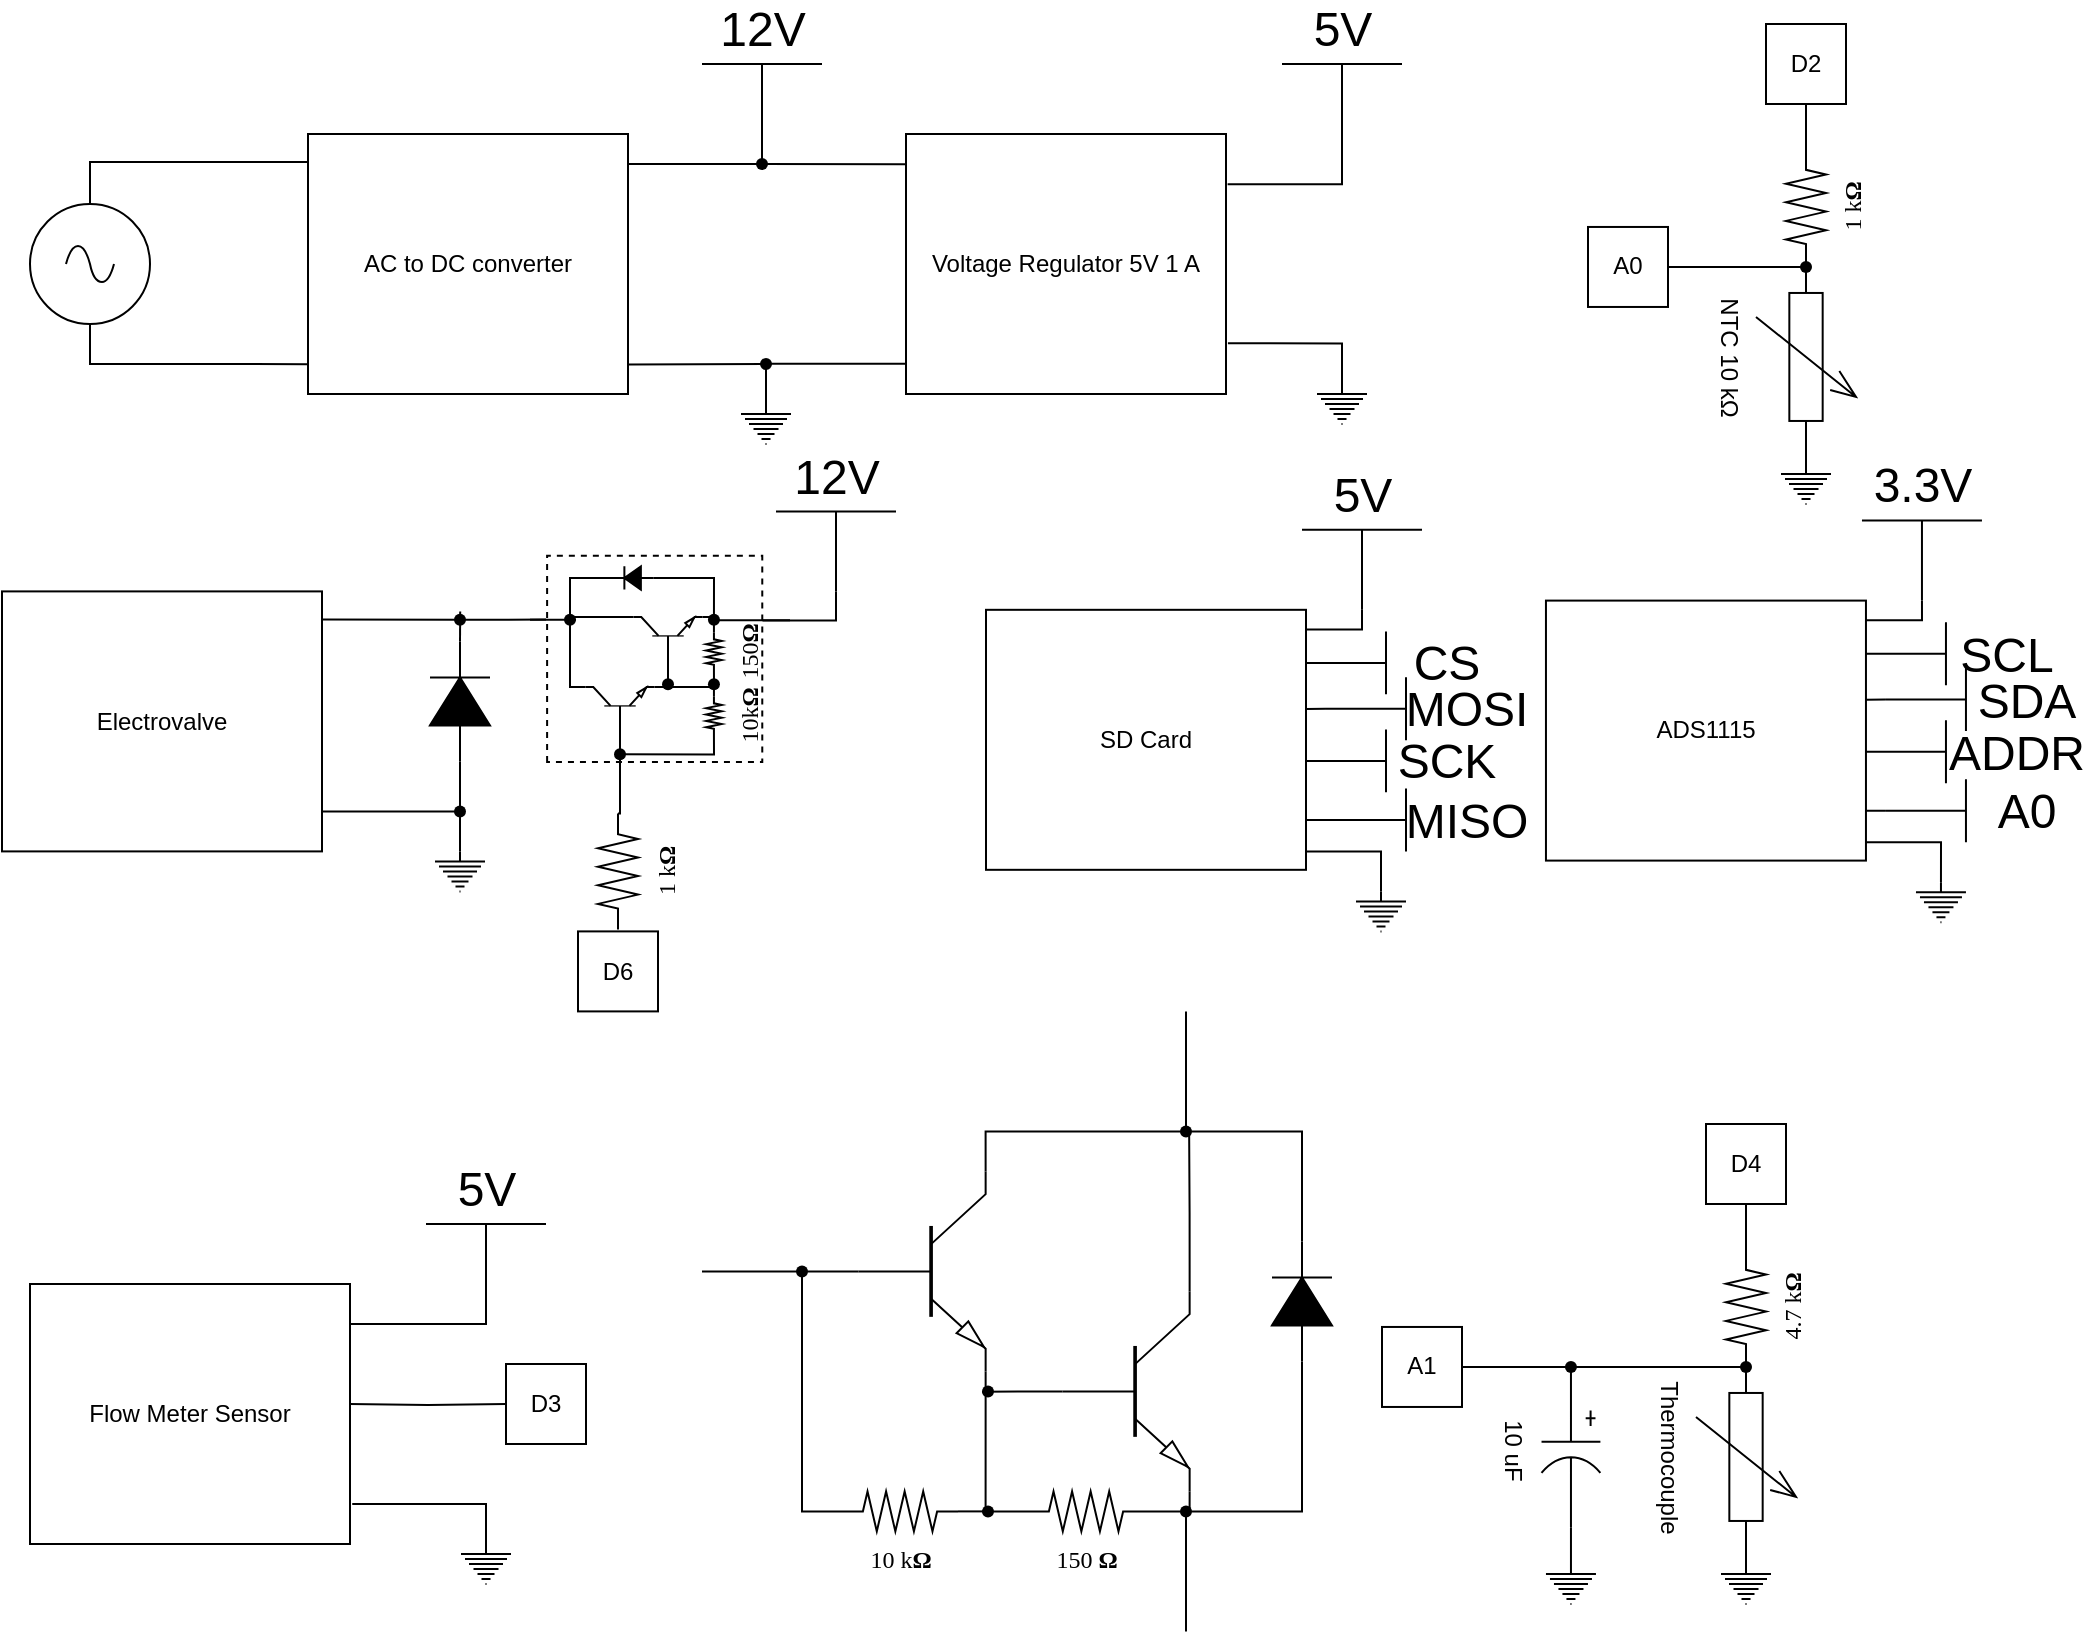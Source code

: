 <mxfile version="21.1.2" type="device">
  <diagram name="Page-1" id="7e0a89b8-554c-2b80-1dc8-d5c74ca68de4">
    <mxGraphModel dx="1511" dy="333" grid="1" gridSize="10" guides="1" tooltips="1" connect="1" arrows="1" fold="1" page="1" pageScale="1" pageWidth="1100" pageHeight="850" background="none" math="0" shadow="0">
      <root>
        <mxCell id="0" />
        <mxCell id="1" parent="0" />
        <mxCell id="jnu6qfAyHBBNwqPHd9JJ-6" style="edgeStyle=orthogonalEdgeStyle;rounded=0;orthogonalLoop=1;jettySize=auto;html=1;exitX=1;exitY=1;exitDx=0;exitDy=0;exitPerimeter=0;entryX=0;entryY=0.5;entryDx=0;entryDy=0;entryPerimeter=0;endArrow=none;endFill=0;" edge="1" parent="1" source="jnu6qfAyHBBNwqPHd9JJ-1" target="jnu6qfAyHBBNwqPHd9JJ-5">
          <mxGeometry relative="1" as="geometry" />
        </mxCell>
        <mxCell id="jnu6qfAyHBBNwqPHd9JJ-1" value="" style="verticalLabelPosition=bottom;shadow=0;dashed=0;align=center;html=1;verticalAlign=top;shape=mxgraph.electrical.transistors.npn_transistor_5;" vertex="1" parent="1">
          <mxGeometry x="438" y="1453.7" width="64" height="100" as="geometry" />
        </mxCell>
        <mxCell id="jnu6qfAyHBBNwqPHd9JJ-11" style="edgeStyle=orthogonalEdgeStyle;rounded=0;orthogonalLoop=1;jettySize=auto;html=1;exitX=1;exitY=0;exitDx=0;exitDy=0;exitPerimeter=0;endArrow=none;endFill=0;" edge="1" parent="1" source="jnu6qfAyHBBNwqPHd9JJ-2">
          <mxGeometry relative="1" as="geometry">
            <mxPoint x="603.571" y="1433.7" as="targetPoint" />
          </mxGeometry>
        </mxCell>
        <mxCell id="jnu6qfAyHBBNwqPHd9JJ-14" style="edgeStyle=orthogonalEdgeStyle;rounded=0;orthogonalLoop=1;jettySize=auto;html=1;exitX=0;exitY=0.5;exitDx=0;exitDy=0;exitPerimeter=0;endArrow=none;endFill=0;" edge="1" parent="1" source="jnu6qfAyHBBNwqPHd9JJ-2">
          <mxGeometry relative="1" as="geometry">
            <mxPoint x="500" y="1563.843" as="targetPoint" />
          </mxGeometry>
        </mxCell>
        <mxCell id="jnu6qfAyHBBNwqPHd9JJ-23" style="edgeStyle=orthogonalEdgeStyle;rounded=0;orthogonalLoop=1;jettySize=auto;html=1;exitDx=0;exitDy=0;exitPerimeter=0;entryX=1;entryY=0.5;entryDx=0;entryDy=0;entryPerimeter=0;endArrow=none;endFill=0;" edge="1" parent="1" source="jnu6qfAyHBBNwqPHd9JJ-24" target="jnu6qfAyHBBNwqPHd9JJ-5">
          <mxGeometry relative="1" as="geometry">
            <Array as="points" />
          </mxGeometry>
        </mxCell>
        <mxCell id="jnu6qfAyHBBNwqPHd9JJ-2" value="" style="verticalLabelPosition=bottom;shadow=0;dashed=0;align=center;html=1;verticalAlign=top;shape=mxgraph.electrical.transistors.npn_transistor_5;" vertex="1" parent="1">
          <mxGeometry x="540" y="1513.7" width="64" height="100" as="geometry" />
        </mxCell>
        <mxCell id="jnu6qfAyHBBNwqPHd9JJ-10" style="edgeStyle=orthogonalEdgeStyle;rounded=0;orthogonalLoop=1;jettySize=auto;html=1;exitDx=0;exitDy=0;exitPerimeter=0;entryX=1;entryY=0;entryDx=0;entryDy=0;entryPerimeter=0;endArrow=none;endFill=0;" edge="1" parent="1" source="jnu6qfAyHBBNwqPHd9JJ-19" target="jnu6qfAyHBBNwqPHd9JJ-1">
          <mxGeometry relative="1" as="geometry" />
        </mxCell>
        <mxCell id="jnu6qfAyHBBNwqPHd9JJ-26" style="edgeStyle=orthogonalEdgeStyle;rounded=0;orthogonalLoop=1;jettySize=auto;html=1;exitX=0;exitY=0.5;exitDx=0;exitDy=0;exitPerimeter=0;endArrow=none;endFill=0;" edge="1" parent="1" source="jnu6qfAyHBBNwqPHd9JJ-3" target="jnu6qfAyHBBNwqPHd9JJ-24">
          <mxGeometry relative="1" as="geometry">
            <Array as="points">
              <mxPoint x="660" y="1623.7" />
            </Array>
          </mxGeometry>
        </mxCell>
        <mxCell id="jnu6qfAyHBBNwqPHd9JJ-27" style="edgeStyle=orthogonalEdgeStyle;rounded=0;orthogonalLoop=1;jettySize=auto;html=1;exitX=1;exitY=0.5;exitDx=0;exitDy=0;exitPerimeter=0;endArrow=none;endFill=0;" edge="1" parent="1" source="jnu6qfAyHBBNwqPHd9JJ-3" target="jnu6qfAyHBBNwqPHd9JJ-19">
          <mxGeometry relative="1" as="geometry">
            <Array as="points">
              <mxPoint x="660" y="1433.7" />
            </Array>
          </mxGeometry>
        </mxCell>
        <mxCell id="jnu6qfAyHBBNwqPHd9JJ-3" value="" style="pointerEvents=1;fillColor=strokeColor;verticalLabelPosition=bottom;shadow=0;dashed=0;align=center;html=1;verticalAlign=top;shape=mxgraph.electrical.diodes.diode;rotation=-90;" vertex="1" parent="1">
          <mxGeometry x="630" y="1503.7" width="60" height="30" as="geometry" />
        </mxCell>
        <mxCell id="jnu6qfAyHBBNwqPHd9JJ-7" style="edgeStyle=orthogonalEdgeStyle;rounded=0;orthogonalLoop=1;jettySize=auto;html=1;exitDx=0;exitDy=0;exitPerimeter=0;endArrow=none;endFill=0;" edge="1" parent="1" source="jnu6qfAyHBBNwqPHd9JJ-8">
          <mxGeometry relative="1" as="geometry">
            <mxPoint x="500" y="1623.51" as="targetPoint" />
          </mxGeometry>
        </mxCell>
        <mxCell id="jnu6qfAyHBBNwqPHd9JJ-15" style="edgeStyle=orthogonalEdgeStyle;rounded=0;orthogonalLoop=1;jettySize=auto;html=1;exitX=0;exitY=0.5;exitDx=0;exitDy=0;exitPerimeter=0;entryX=0;entryY=0.5;entryDx=0;entryDy=0;entryPerimeter=0;endArrow=none;endFill=0;" edge="1" parent="1" source="jnu6qfAyHBBNwqPHd9JJ-4" target="jnu6qfAyHBBNwqPHd9JJ-1">
          <mxGeometry relative="1" as="geometry" />
        </mxCell>
        <mxCell id="jnu6qfAyHBBNwqPHd9JJ-4" value="10 k&lt;b&gt;Ω&lt;/b&gt;" style="verticalLabelPosition=bottom;shadow=0;dashed=0;align=center;html=1;verticalAlign=top;strokeWidth=1;shape=mxgraph.electrical.resistors.resistor_2;rounded=1;comic=0;labelBackgroundColor=none;fontFamily=Verdana;fontSize=12" vertex="1" parent="1">
          <mxGeometry x="430" y="1613.7" width="58" height="20" as="geometry" />
        </mxCell>
        <mxCell id="jnu6qfAyHBBNwqPHd9JJ-5" value="150&amp;nbsp;&lt;b&gt;Ω&lt;/b&gt;" style="verticalLabelPosition=bottom;shadow=0;dashed=0;align=center;html=1;verticalAlign=top;strokeWidth=1;shape=mxgraph.electrical.resistors.resistor_2;rounded=1;comic=0;labelBackgroundColor=none;fontFamily=Verdana;fontSize=12" vertex="1" parent="1">
          <mxGeometry x="523" y="1613.7" width="58" height="20" as="geometry" />
        </mxCell>
        <mxCell id="jnu6qfAyHBBNwqPHd9JJ-9" value="" style="edgeStyle=orthogonalEdgeStyle;rounded=0;orthogonalLoop=1;jettySize=auto;html=1;exitX=1;exitY=0.5;exitDx=0;exitDy=0;exitPerimeter=0;endArrow=none;endFill=0;" edge="1" parent="1" source="jnu6qfAyHBBNwqPHd9JJ-4" target="jnu6qfAyHBBNwqPHd9JJ-8">
          <mxGeometry relative="1" as="geometry">
            <mxPoint x="500" y="1623.51" as="targetPoint" />
            <mxPoint x="488" y="1623.7" as="sourcePoint" />
          </mxGeometry>
        </mxCell>
        <mxCell id="jnu6qfAyHBBNwqPHd9JJ-8" value="" style="shape=waypoint;sketch=0;fillStyle=solid;size=6;pointerEvents=1;points=[];fillColor=none;resizable=0;rotatable=0;perimeter=centerPerimeter;snapToPoint=1;verticalAlign=top;spacingBottom=0;spacingTop=-5;fontFamily=Verdana;fontSize=12;" vertex="1" parent="1">
          <mxGeometry x="483" y="1603.7" width="40" height="40" as="geometry" />
        </mxCell>
        <mxCell id="jnu6qfAyHBBNwqPHd9JJ-19" value="" style="shape=waypoint;sketch=0;fillStyle=solid;size=6;pointerEvents=1;points=[];fillColor=none;resizable=0;rotatable=0;perimeter=centerPerimeter;snapToPoint=1;verticalAlign=top;spacingBottom=0;spacingTop=-5;fontFamily=Verdana;fontSize=12;" vertex="1" parent="1">
          <mxGeometry x="582" y="1413.7" width="40" height="40" as="geometry" />
        </mxCell>
        <mxCell id="jnu6qfAyHBBNwqPHd9JJ-21" value="" style="shape=waypoint;sketch=0;fillStyle=solid;size=6;pointerEvents=1;points=[];fillColor=none;resizable=0;rotatable=0;perimeter=centerPerimeter;snapToPoint=1;verticalAlign=top;spacingBottom=0;spacingTop=-5;fontFamily=Verdana;fontSize=12;" vertex="1" parent="1">
          <mxGeometry x="390" y="1483.7" width="40" height="40" as="geometry" />
        </mxCell>
        <mxCell id="jnu6qfAyHBBNwqPHd9JJ-22" value="" style="shape=waypoint;sketch=0;fillStyle=solid;size=6;pointerEvents=1;points=[];fillColor=none;resizable=0;rotatable=0;perimeter=centerPerimeter;snapToPoint=1;verticalAlign=top;spacingBottom=0;spacingTop=-5;fontFamily=Verdana;fontSize=12;" vertex="1" parent="1">
          <mxGeometry x="483" y="1543.7" width="40" height="40" as="geometry" />
        </mxCell>
        <mxCell id="jnu6qfAyHBBNwqPHd9JJ-25" value="" style="edgeStyle=orthogonalEdgeStyle;rounded=0;orthogonalLoop=1;jettySize=auto;html=1;exitX=1;exitY=1;exitDx=0;exitDy=0;exitPerimeter=0;entryDx=0;entryDy=0;entryPerimeter=0;endArrow=none;endFill=0;" edge="1" parent="1" source="jnu6qfAyHBBNwqPHd9JJ-2" target="jnu6qfAyHBBNwqPHd9JJ-24">
          <mxGeometry relative="1" as="geometry">
            <mxPoint x="604" y="1613.7" as="sourcePoint" />
            <mxPoint x="581" y="1623.7" as="targetPoint" />
            <Array as="points">
              <mxPoint x="604" y="1623.7" />
            </Array>
          </mxGeometry>
        </mxCell>
        <mxCell id="jnu6qfAyHBBNwqPHd9JJ-24" value="" style="shape=waypoint;sketch=0;fillStyle=solid;size=6;pointerEvents=1;points=[];fillColor=none;resizable=0;rotatable=0;perimeter=centerPerimeter;snapToPoint=1;verticalAlign=top;spacingBottom=0;spacingTop=-5;fontFamily=Verdana;fontSize=12;" vertex="1" parent="1">
          <mxGeometry x="582" y="1603.7" width="40" height="40" as="geometry" />
        </mxCell>
        <mxCell id="jnu6qfAyHBBNwqPHd9JJ-28" value="" style="endArrow=none;html=1;rounded=0;entryX=0.517;entryY=0.567;entryDx=0;entryDy=0;entryPerimeter=0;" edge="1" parent="1" target="jnu6qfAyHBBNwqPHd9JJ-24">
          <mxGeometry width="50" height="50" relative="1" as="geometry">
            <mxPoint x="602" y="1683.7" as="sourcePoint" />
            <mxPoint x="620" y="1673.7" as="targetPoint" />
          </mxGeometry>
        </mxCell>
        <mxCell id="jnu6qfAyHBBNwqPHd9JJ-29" value="" style="endArrow=none;html=1;rounded=0;entryX=0.517;entryY=0.567;entryDx=0;entryDy=0;entryPerimeter=0;" edge="1" parent="1">
          <mxGeometry width="50" height="50" relative="1" as="geometry">
            <mxPoint x="602" y="1433.7" as="sourcePoint" />
            <mxPoint x="602" y="1373.7" as="targetPoint" />
          </mxGeometry>
        </mxCell>
        <mxCell id="jnu6qfAyHBBNwqPHd9JJ-30" value="" style="endArrow=none;html=1;rounded=0;" edge="1" parent="1">
          <mxGeometry width="50" height="50" relative="1" as="geometry">
            <mxPoint x="410" y="1503.7" as="sourcePoint" />
            <mxPoint x="360" y="1503.7" as="targetPoint" />
          </mxGeometry>
        </mxCell>
        <mxCell id="jnu6qfAyHBBNwqPHd9JJ-33" style="edgeStyle=orthogonalEdgeStyle;rounded=0;orthogonalLoop=1;jettySize=auto;html=1;exitX=0.5;exitY=0;exitDx=0;exitDy=0;exitPerimeter=0;entryX=0.005;entryY=0.108;entryDx=0;entryDy=0;entryPerimeter=0;endArrow=none;endFill=0;" edge="1" parent="1" source="jnu6qfAyHBBNwqPHd9JJ-31" target="jnu6qfAyHBBNwqPHd9JJ-32">
          <mxGeometry relative="1" as="geometry" />
        </mxCell>
        <mxCell id="jnu6qfAyHBBNwqPHd9JJ-34" style="edgeStyle=orthogonalEdgeStyle;rounded=0;orthogonalLoop=1;jettySize=auto;html=1;exitX=0.5;exitY=1;exitDx=0;exitDy=0;exitPerimeter=0;entryX=0.002;entryY=0.886;entryDx=0;entryDy=0;entryPerimeter=0;endArrow=none;endFill=0;" edge="1" parent="1" source="jnu6qfAyHBBNwqPHd9JJ-31" target="jnu6qfAyHBBNwqPHd9JJ-32">
          <mxGeometry relative="1" as="geometry" />
        </mxCell>
        <mxCell id="jnu6qfAyHBBNwqPHd9JJ-31" value="" style="pointerEvents=1;verticalLabelPosition=bottom;shadow=0;dashed=0;align=center;html=1;verticalAlign=top;shape=mxgraph.electrical.signal_sources.source;aspect=fixed;points=[[0.5,0,0],[1,0.5,0],[0.5,1,0],[0,0.5,0]];elSignalType=ac;" vertex="1" parent="1">
          <mxGeometry x="24" y="970" width="60" height="60" as="geometry" />
        </mxCell>
        <mxCell id="jnu6qfAyHBBNwqPHd9JJ-32" value="AC to DC converter" style="rounded=0;whiteSpace=wrap;html=1;" vertex="1" parent="1">
          <mxGeometry x="163" y="935" width="160" height="130" as="geometry" />
        </mxCell>
        <mxCell id="jnu6qfAyHBBNwqPHd9JJ-36" style="edgeStyle=orthogonalEdgeStyle;rounded=0;orthogonalLoop=1;jettySize=auto;html=1;exitX=0.5;exitY=0;exitDx=0;exitDy=0;exitPerimeter=0;entryX=0.998;entryY=0.114;entryDx=0;entryDy=0;entryPerimeter=0;endArrow=none;endFill=0;" edge="1" parent="1" source="jnu6qfAyHBBNwqPHd9JJ-35" target="jnu6qfAyHBBNwqPHd9JJ-32">
          <mxGeometry relative="1" as="geometry">
            <Array as="points">
              <mxPoint x="390" y="950" />
              <mxPoint x="323" y="950" />
            </Array>
          </mxGeometry>
        </mxCell>
        <mxCell id="jnu6qfAyHBBNwqPHd9JJ-35" value="12V" style="verticalLabelPosition=top;verticalAlign=bottom;shape=mxgraph.electrical.signal_sources.vdd;shadow=0;dashed=0;align=center;strokeWidth=1;fontSize=24;html=1;flipV=1;" vertex="1" parent="1">
          <mxGeometry x="360" y="900" width="60" height="40" as="geometry" />
        </mxCell>
        <mxCell id="jnu6qfAyHBBNwqPHd9JJ-38" style="edgeStyle=orthogonalEdgeStyle;rounded=0;orthogonalLoop=1;jettySize=auto;html=1;exitDx=0;exitDy=0;exitPerimeter=0;entryX=1.002;entryY=0.886;entryDx=0;entryDy=0;entryPerimeter=0;endArrow=none;endFill=0;" edge="1" parent="1" source="jnu6qfAyHBBNwqPHd9JJ-44" target="jnu6qfAyHBBNwqPHd9JJ-32">
          <mxGeometry relative="1" as="geometry">
            <Array as="points">
              <mxPoint x="323" y="1050" />
            </Array>
          </mxGeometry>
        </mxCell>
        <mxCell id="jnu6qfAyHBBNwqPHd9JJ-37" value="" style="pointerEvents=1;verticalLabelPosition=bottom;shadow=0;dashed=0;align=center;html=1;verticalAlign=top;shape=mxgraph.electrical.signal_sources.protective_earth;" vertex="1" parent="1">
          <mxGeometry x="379.5" y="1070" width="25" height="20" as="geometry" />
        </mxCell>
        <mxCell id="jnu6qfAyHBBNwqPHd9JJ-40" value="Voltage Regulator 5V 1 A" style="rounded=0;whiteSpace=wrap;html=1;" vertex="1" parent="1">
          <mxGeometry x="462" y="935" width="160" height="130" as="geometry" />
        </mxCell>
        <mxCell id="jnu6qfAyHBBNwqPHd9JJ-41" value="" style="endArrow=none;html=1;rounded=0;entryX=-0.002;entryY=0.116;entryDx=0;entryDy=0;entryPerimeter=0;" edge="1" parent="1" target="jnu6qfAyHBBNwqPHd9JJ-40">
          <mxGeometry width="50" height="50" relative="1" as="geometry">
            <mxPoint x="390" y="950" as="sourcePoint" />
            <mxPoint x="447" y="920" as="targetPoint" />
          </mxGeometry>
        </mxCell>
        <mxCell id="jnu6qfAyHBBNwqPHd9JJ-43" value="" style="shape=waypoint;sketch=0;fillStyle=solid;size=6;pointerEvents=1;points=[];fillColor=none;resizable=0;rotatable=0;perimeter=centerPerimeter;snapToPoint=1;verticalAlign=top;spacingBottom=0;spacingTop=-5;fontFamily=Verdana;fontSize=12;" vertex="1" parent="1">
          <mxGeometry x="370" y="930" width="40" height="40" as="geometry" />
        </mxCell>
        <mxCell id="jnu6qfAyHBBNwqPHd9JJ-45" value="" style="edgeStyle=orthogonalEdgeStyle;rounded=0;orthogonalLoop=1;jettySize=auto;html=1;exitX=0.5;exitY=0;exitDx=0;exitDy=0;exitPerimeter=0;entryDx=0;entryDy=0;entryPerimeter=0;endArrow=none;endFill=0;" edge="1" parent="1" source="jnu6qfAyHBBNwqPHd9JJ-37" target="jnu6qfAyHBBNwqPHd9JJ-44">
          <mxGeometry relative="1" as="geometry">
            <mxPoint x="392" y="1070" as="sourcePoint" />
            <mxPoint x="324" y="1052" as="targetPoint" />
            <Array as="points">
              <mxPoint x="392" y="1052" />
            </Array>
          </mxGeometry>
        </mxCell>
        <mxCell id="jnu6qfAyHBBNwqPHd9JJ-44" value="" style="shape=waypoint;sketch=0;fillStyle=solid;size=6;pointerEvents=1;points=[];fillColor=none;resizable=0;rotatable=0;perimeter=centerPerimeter;snapToPoint=1;verticalAlign=top;spacingBottom=0;spacingTop=-5;fontFamily=Verdana;fontSize=12;" vertex="1" parent="1">
          <mxGeometry x="372" y="1030" width="40" height="40" as="geometry" />
        </mxCell>
        <mxCell id="jnu6qfAyHBBNwqPHd9JJ-46" value="" style="endArrow=none;html=1;rounded=0;entryX=-0.002;entryY=0.116;entryDx=0;entryDy=0;entryPerimeter=0;" edge="1" parent="1">
          <mxGeometry width="50" height="50" relative="1" as="geometry">
            <mxPoint x="390" y="1049.86" as="sourcePoint" />
            <mxPoint x="462" y="1049.86" as="targetPoint" />
          </mxGeometry>
        </mxCell>
        <mxCell id="jnu6qfAyHBBNwqPHd9JJ-48" style="edgeStyle=orthogonalEdgeStyle;rounded=0;orthogonalLoop=1;jettySize=auto;html=1;exitX=0.5;exitY=0;exitDx=0;exitDy=0;exitPerimeter=0;entryX=1.005;entryY=0.193;entryDx=0;entryDy=0;entryPerimeter=0;endArrow=none;endFill=0;" edge="1" parent="1" source="jnu6qfAyHBBNwqPHd9JJ-47" target="jnu6qfAyHBBNwqPHd9JJ-40">
          <mxGeometry relative="1" as="geometry" />
        </mxCell>
        <mxCell id="jnu6qfAyHBBNwqPHd9JJ-47" value="5V" style="verticalLabelPosition=top;verticalAlign=bottom;shape=mxgraph.electrical.signal_sources.vdd;shadow=0;dashed=0;align=center;strokeWidth=1;fontSize=24;html=1;flipV=1;" vertex="1" parent="1">
          <mxGeometry x="650" y="900" width="60" height="40" as="geometry" />
        </mxCell>
        <mxCell id="jnu6qfAyHBBNwqPHd9JJ-50" style="edgeStyle=orthogonalEdgeStyle;rounded=0;orthogonalLoop=1;jettySize=auto;html=1;exitX=0.5;exitY=0;exitDx=0;exitDy=0;exitPerimeter=0;entryX=1.006;entryY=0.805;entryDx=0;entryDy=0;entryPerimeter=0;endArrow=none;endFill=0;" edge="1" parent="1" source="jnu6qfAyHBBNwqPHd9JJ-49" target="jnu6qfAyHBBNwqPHd9JJ-40">
          <mxGeometry relative="1" as="geometry" />
        </mxCell>
        <mxCell id="jnu6qfAyHBBNwqPHd9JJ-49" value="" style="pointerEvents=1;verticalLabelPosition=bottom;shadow=0;dashed=0;align=center;html=1;verticalAlign=top;shape=mxgraph.electrical.signal_sources.protective_earth;" vertex="1" parent="1">
          <mxGeometry x="667.5" y="1060" width="25" height="20" as="geometry" />
        </mxCell>
        <mxCell id="jnu6qfAyHBBNwqPHd9JJ-51" value="Electrovalve" style="rounded=0;whiteSpace=wrap;html=1;" vertex="1" parent="1">
          <mxGeometry x="10" y="1163.7" width="160" height="130" as="geometry" />
        </mxCell>
        <mxCell id="jnu6qfAyHBBNwqPHd9JJ-87" style="edgeStyle=orthogonalEdgeStyle;rounded=0;orthogonalLoop=1;jettySize=auto;html=1;exitX=0.5;exitY=0;exitDx=0;exitDy=0;exitPerimeter=0;entryX=0.687;entryY=1.001;entryDx=0;entryDy=0;entryPerimeter=0;endArrow=none;endFill=0;" edge="1" parent="1" source="jnu6qfAyHBBNwqPHd9JJ-53" target="jnu6qfAyHBBNwqPHd9JJ-75">
          <mxGeometry relative="1" as="geometry">
            <mxPoint x="407" y="1173.7" as="targetPoint" />
            <Array as="points">
              <mxPoint x="427" y="1178.7" />
            </Array>
          </mxGeometry>
        </mxCell>
        <mxCell id="jnu6qfAyHBBNwqPHd9JJ-53" value="12V" style="verticalLabelPosition=top;verticalAlign=bottom;shape=mxgraph.electrical.signal_sources.vdd;shadow=0;dashed=0;align=center;strokeWidth=1;fontSize=24;html=1;flipV=1;" vertex="1" parent="1">
          <mxGeometry x="397" y="1123.7" width="60" height="40" as="geometry" />
        </mxCell>
        <mxCell id="jnu6qfAyHBBNwqPHd9JJ-54" style="edgeStyle=orthogonalEdgeStyle;rounded=0;orthogonalLoop=1;jettySize=auto;html=1;exitDx=0;exitDy=0;exitPerimeter=0;entryX=1.002;entryY=0.886;entryDx=0;entryDy=0;entryPerimeter=0;endArrow=none;endFill=0;" edge="1" parent="1">
          <mxGeometry relative="1" as="geometry">
            <mxPoint x="170" y="1273.7" as="targetPoint" />
            <Array as="points">
              <mxPoint x="170" y="1273.7" />
            </Array>
            <mxPoint x="239" y="1273.7" as="sourcePoint" />
          </mxGeometry>
        </mxCell>
        <mxCell id="jnu6qfAyHBBNwqPHd9JJ-55" value="" style="pointerEvents=1;verticalLabelPosition=bottom;shadow=0;dashed=0;align=center;html=1;verticalAlign=top;shape=mxgraph.electrical.signal_sources.protective_earth;" vertex="1" parent="1">
          <mxGeometry x="226.5" y="1293.7" width="25" height="20" as="geometry" />
        </mxCell>
        <mxCell id="jnu6qfAyHBBNwqPHd9JJ-57" value="" style="edgeStyle=orthogonalEdgeStyle;rounded=0;orthogonalLoop=1;jettySize=auto;html=1;exitX=0.5;exitY=0;exitDx=0;exitDy=0;exitPerimeter=0;entryDx=0;entryDy=0;entryPerimeter=0;endArrow=none;endFill=0;" edge="1" parent="1" source="jnu6qfAyHBBNwqPHd9JJ-55">
          <mxGeometry relative="1" as="geometry">
            <mxPoint x="239" y="1293.7" as="sourcePoint" />
            <mxPoint x="239" y="1273.7" as="targetPoint" />
            <Array as="points">
              <mxPoint x="239" y="1275.7" />
            </Array>
          </mxGeometry>
        </mxCell>
        <mxCell id="jnu6qfAyHBBNwqPHd9JJ-84" value="" style="group;rotation=-90;" vertex="1" connectable="0" parent="1">
          <mxGeometry x="274" y="1145.18" width="113.91" height="120" as="geometry" />
        </mxCell>
        <mxCell id="jnu6qfAyHBBNwqPHd9JJ-60" value="" style="verticalLabelPosition=bottom;shadow=0;dashed=0;align=center;html=1;verticalAlign=top;shape=mxgraph.electrical.transistors.npn_transistor_5;rotation=-90;" vertex="1" parent="jnu6qfAyHBBNwqPHd9JJ-84">
          <mxGeometry x="34" y="58" width="22" height="38.71" as="geometry" />
        </mxCell>
        <mxCell id="jnu6qfAyHBBNwqPHd9JJ-61" style="edgeStyle=orthogonalEdgeStyle;rounded=0;orthogonalLoop=1;jettySize=auto;html=1;exitX=1;exitY=0;exitDx=0;exitDy=0;exitPerimeter=0;endArrow=none;endFill=0;" edge="1" parent="jnu6qfAyHBBNwqPHd9JJ-84" source="jnu6qfAyHBBNwqPHd9JJ-64">
          <mxGeometry relative="1" as="geometry">
            <mxPoint x="18" y="31" as="targetPoint" />
          </mxGeometry>
        </mxCell>
        <mxCell id="jnu6qfAyHBBNwqPHd9JJ-62" style="edgeStyle=orthogonalEdgeStyle;rounded=0;orthogonalLoop=1;jettySize=auto;html=1;exitX=0;exitY=0.5;exitDx=0;exitDy=0;exitPerimeter=0;endArrow=none;endFill=0;" edge="1" parent="jnu6qfAyHBBNwqPHd9JJ-84" source="jnu6qfAyHBBNwqPHd9JJ-64">
          <mxGeometry relative="1" as="geometry">
            <mxPoint x="69" y="67" as="targetPoint" />
          </mxGeometry>
        </mxCell>
        <mxCell id="jnu6qfAyHBBNwqPHd9JJ-64" value="" style="verticalLabelPosition=bottom;shadow=0;dashed=0;align=center;html=1;verticalAlign=top;shape=mxgraph.electrical.transistors.npn_transistor_5;rotation=-90;" vertex="1" parent="jnu6qfAyHBBNwqPHd9JJ-84">
          <mxGeometry x="58" y="23" width="22" height="38.71" as="geometry" />
        </mxCell>
        <mxCell id="jnu6qfAyHBBNwqPHd9JJ-65" style="edgeStyle=orthogonalEdgeStyle;rounded=0;orthogonalLoop=1;jettySize=auto;html=1;exitDx=0;exitDy=0;exitPerimeter=0;entryX=1;entryY=0;entryDx=0;entryDy=0;entryPerimeter=0;endArrow=none;endFill=0;" edge="1" parent="jnu6qfAyHBBNwqPHd9JJ-84" source="jnu6qfAyHBBNwqPHd9JJ-76" target="jnu6qfAyHBBNwqPHd9JJ-60">
          <mxGeometry relative="1" as="geometry">
            <Array as="points">
              <mxPoint x="20" y="33" />
              <mxPoint x="20" y="66" />
            </Array>
          </mxGeometry>
        </mxCell>
        <mxCell id="jnu6qfAyHBBNwqPHd9JJ-68" value="" style="pointerEvents=1;fillColor=strokeColor;verticalLabelPosition=bottom;shadow=0;dashed=0;align=center;html=1;verticalAlign=top;shape=mxgraph.electrical.diodes.diode;rotation=-180;" vertex="1" parent="jnu6qfAyHBBNwqPHd9JJ-84">
          <mxGeometry x="41" y="6" width="20.625" height="11.613" as="geometry" />
        </mxCell>
        <mxCell id="jnu6qfAyHBBNwqPHd9JJ-69" style="edgeStyle=orthogonalEdgeStyle;rounded=0;orthogonalLoop=1;jettySize=auto;html=1;exitDx=0;exitDy=0;exitPerimeter=0;endArrow=none;endFill=0;" edge="1" parent="jnu6qfAyHBBNwqPHd9JJ-84" source="jnu6qfAyHBBNwqPHd9JJ-74">
          <mxGeometry relative="1" as="geometry">
            <mxPoint x="92" y="67" as="targetPoint" />
          </mxGeometry>
        </mxCell>
        <mxCell id="jnu6qfAyHBBNwqPHd9JJ-70" style="edgeStyle=orthogonalEdgeStyle;rounded=0;orthogonalLoop=1;jettySize=auto;html=1;exitDx=0;exitDy=0;exitPerimeter=0;entryX=0;entryY=0.5;entryDx=0;entryDy=0;entryPerimeter=0;endArrow=none;endFill=0;" edge="1" parent="jnu6qfAyHBBNwqPHd9JJ-84" source="jnu6qfAyHBBNwqPHd9JJ-78" target="jnu6qfAyHBBNwqPHd9JJ-60">
          <mxGeometry relative="1" as="geometry">
            <Array as="points" />
          </mxGeometry>
        </mxCell>
        <mxCell id="jnu6qfAyHBBNwqPHd9JJ-86" style="edgeStyle=orthogonalEdgeStyle;rounded=0;orthogonalLoop=1;jettySize=auto;html=1;exitX=0;exitY=0.5;exitDx=0;exitDy=0;exitPerimeter=0;endArrow=none;endFill=0;" edge="1" parent="jnu6qfAyHBBNwqPHd9JJ-84" source="jnu6qfAyHBBNwqPHd9JJ-71" target="jnu6qfAyHBBNwqPHd9JJ-78">
          <mxGeometry relative="1" as="geometry">
            <Array as="points">
              <mxPoint x="92" y="100" />
            </Array>
          </mxGeometry>
        </mxCell>
        <mxCell id="jnu6qfAyHBBNwqPHd9JJ-71" value="10k&lt;b&gt;Ω&lt;/b&gt;" style="verticalLabelPosition=bottom;shadow=0;dashed=0;align=center;html=1;verticalAlign=top;strokeWidth=1;shape=mxgraph.electrical.resistors.resistor_2;rounded=1;comic=0;labelBackgroundColor=none;fontFamily=Verdana;fontSize=12;rotation=-90;" vertex="1" parent="jnu6qfAyHBBNwqPHd9JJ-84">
          <mxGeometry x="82" y="77" width="19.938" height="7.742" as="geometry" />
        </mxCell>
        <mxCell id="jnu6qfAyHBBNwqPHd9JJ-72" value="150&lt;b&gt;Ω&lt;/b&gt;" style="verticalLabelPosition=bottom;shadow=0;dashed=0;align=center;html=1;verticalAlign=top;strokeWidth=1;shape=mxgraph.electrical.resistors.resistor_2;rounded=1;comic=0;labelBackgroundColor=none;fontFamily=Verdana;fontSize=12;rotation=-90;" vertex="1" parent="jnu6qfAyHBBNwqPHd9JJ-84">
          <mxGeometry x="82" y="45" width="19.938" height="7.742" as="geometry" />
        </mxCell>
        <mxCell id="jnu6qfAyHBBNwqPHd9JJ-59" style="edgeStyle=orthogonalEdgeStyle;rounded=0;orthogonalLoop=1;jettySize=auto;html=1;exitX=1;exitY=1;exitDx=0;exitDy=0;exitPerimeter=0;entryX=0;entryY=0.5;entryDx=0;entryDy=0;entryPerimeter=0;endArrow=none;endFill=0;" edge="1" parent="jnu6qfAyHBBNwqPHd9JJ-84" source="jnu6qfAyHBBNwqPHd9JJ-60" target="jnu6qfAyHBBNwqPHd9JJ-72">
          <mxGeometry relative="1" as="geometry" />
        </mxCell>
        <mxCell id="jnu6qfAyHBBNwqPHd9JJ-73" value="" style="edgeStyle=orthogonalEdgeStyle;rounded=0;orthogonalLoop=1;jettySize=auto;html=1;exitX=1;exitY=0.5;exitDx=0;exitDy=0;exitPerimeter=0;endArrow=none;endFill=0;" edge="1" parent="jnu6qfAyHBBNwqPHd9JJ-84" source="jnu6qfAyHBBNwqPHd9JJ-71" target="jnu6qfAyHBBNwqPHd9JJ-74">
          <mxGeometry relative="1" as="geometry">
            <mxPoint x="92" y="67" as="targetPoint" />
            <mxPoint x="92" y="71" as="sourcePoint" />
          </mxGeometry>
        </mxCell>
        <mxCell id="jnu6qfAyHBBNwqPHd9JJ-74" value="" style="shape=waypoint;sketch=0;fillStyle=solid;size=6;pointerEvents=1;points=[];fillColor=none;resizable=0;rotatable=0;perimeter=centerPerimeter;snapToPoint=1;verticalAlign=top;spacingBottom=0;spacingTop=-5;fontFamily=Verdana;fontSize=12;rotation=-90;" vertex="1" parent="jnu6qfAyHBBNwqPHd9JJ-84">
          <mxGeometry x="71.97" y="45" width="40" height="40" as="geometry" />
        </mxCell>
        <mxCell id="jnu6qfAyHBBNwqPHd9JJ-76" value="" style="shape=waypoint;sketch=0;fillStyle=solid;size=6;pointerEvents=1;points=[];fillColor=none;resizable=0;rotatable=0;perimeter=centerPerimeter;snapToPoint=1;verticalAlign=top;spacingBottom=0;spacingTop=-5;fontFamily=Verdana;fontSize=12;rotation=-90;" vertex="1" parent="jnu6qfAyHBBNwqPHd9JJ-84">
          <mxGeometry y="12.74" width="40" height="40" as="geometry" />
        </mxCell>
        <mxCell id="jnu6qfAyHBBNwqPHd9JJ-67" style="edgeStyle=orthogonalEdgeStyle;rounded=0;orthogonalLoop=1;jettySize=auto;html=1;exitX=1;exitY=0.5;exitDx=0;exitDy=0;exitPerimeter=0;endArrow=none;endFill=0;" edge="1" parent="jnu6qfAyHBBNwqPHd9JJ-84" source="jnu6qfAyHBBNwqPHd9JJ-68" target="jnu6qfAyHBBNwqPHd9JJ-76">
          <mxGeometry relative="1" as="geometry">
            <Array as="points">
              <mxPoint x="20" y="12" />
            </Array>
            <mxPoint x="18" y="30" as="targetPoint" />
          </mxGeometry>
        </mxCell>
        <mxCell id="jnu6qfAyHBBNwqPHd9JJ-77" value="" style="shape=waypoint;sketch=0;fillStyle=solid;size=6;pointerEvents=1;points=[];fillColor=none;resizable=0;rotatable=0;perimeter=centerPerimeter;snapToPoint=1;verticalAlign=top;spacingBottom=0;spacingTop=-5;fontFamily=Verdana;fontSize=12;rotation=-90;" vertex="1" parent="jnu6qfAyHBBNwqPHd9JJ-84">
          <mxGeometry x="49" y="45" width="40" height="40" as="geometry" />
        </mxCell>
        <mxCell id="jnu6qfAyHBBNwqPHd9JJ-79" value="" style="edgeStyle=orthogonalEdgeStyle;rounded=0;orthogonalLoop=1;jettySize=auto;html=1;exitX=1;exitY=1;exitDx=0;exitDy=0;exitPerimeter=0;entryDx=0;entryDy=0;entryPerimeter=0;endArrow=none;endFill=0;" edge="1" parent="jnu6qfAyHBBNwqPHd9JJ-84" source="jnu6qfAyHBBNwqPHd9JJ-64" target="jnu6qfAyHBBNwqPHd9JJ-80">
          <mxGeometry relative="1" as="geometry">
            <mxPoint x="88" y="31" as="sourcePoint" />
            <mxPoint x="92" y="39" as="targetPoint" />
            <Array as="points">
              <mxPoint x="92" y="31" />
            </Array>
          </mxGeometry>
        </mxCell>
        <mxCell id="jnu6qfAyHBBNwqPHd9JJ-80" value="" style="shape=waypoint;sketch=0;fillStyle=solid;size=6;pointerEvents=1;points=[];fillColor=none;resizable=0;rotatable=0;perimeter=centerPerimeter;snapToPoint=1;verticalAlign=top;spacingBottom=0;spacingTop=-5;fontFamily=Verdana;fontSize=12;rotation=-90;" vertex="1" parent="jnu6qfAyHBBNwqPHd9JJ-84">
          <mxGeometry x="71.97" y="12.74" width="40" height="40" as="geometry" />
        </mxCell>
        <mxCell id="jnu6qfAyHBBNwqPHd9JJ-66" style="edgeStyle=orthogonalEdgeStyle;rounded=0;orthogonalLoop=1;jettySize=auto;html=1;exitX=0;exitY=0.5;exitDx=0;exitDy=0;exitPerimeter=0;endArrow=none;endFill=0;" edge="1" parent="jnu6qfAyHBBNwqPHd9JJ-84" source="jnu6qfAyHBBNwqPHd9JJ-68" target="jnu6qfAyHBBNwqPHd9JJ-80">
          <mxGeometry relative="1" as="geometry">
            <Array as="points">
              <mxPoint x="92" y="12" />
            </Array>
          </mxGeometry>
        </mxCell>
        <mxCell id="jnu6qfAyHBBNwqPHd9JJ-63" style="edgeStyle=orthogonalEdgeStyle;rounded=0;orthogonalLoop=1;jettySize=auto;html=1;exitDx=0;exitDy=0;exitPerimeter=0;entryX=1;entryY=0.5;entryDx=0;entryDy=0;entryPerimeter=0;endArrow=none;endFill=0;" edge="1" parent="jnu6qfAyHBBNwqPHd9JJ-84" source="jnu6qfAyHBBNwqPHd9JJ-80" target="jnu6qfAyHBBNwqPHd9JJ-72">
          <mxGeometry relative="1" as="geometry">
            <Array as="points" />
          </mxGeometry>
        </mxCell>
        <mxCell id="jnu6qfAyHBBNwqPHd9JJ-82" value="" style="endArrow=none;html=1;rounded=0;entryX=0.517;entryY=0.567;entryDx=0;entryDy=0;entryPerimeter=0;" edge="1" parent="jnu6qfAyHBBNwqPHd9JJ-84">
          <mxGeometry width="50" height="50" relative="1" as="geometry">
            <mxPoint x="23" y="32.66" as="sourcePoint" />
            <mxPoint y="32.66" as="targetPoint" />
          </mxGeometry>
        </mxCell>
        <mxCell id="jnu6qfAyHBBNwqPHd9JJ-83" value="" style="endArrow=none;html=1;rounded=0;" edge="1" parent="jnu6qfAyHBBNwqPHd9JJ-84">
          <mxGeometry width="50" height="50" relative="1" as="geometry">
            <mxPoint x="45" y="98" as="sourcePoint" />
            <mxPoint x="45" y="115" as="targetPoint" />
          </mxGeometry>
        </mxCell>
        <mxCell id="jnu6qfAyHBBNwqPHd9JJ-78" value="" style="shape=waypoint;sketch=0;fillStyle=solid;size=6;pointerEvents=1;points=[];fillColor=none;resizable=0;rotatable=0;perimeter=centerPerimeter;snapToPoint=1;verticalAlign=top;spacingBottom=0;spacingTop=-5;fontFamily=Verdana;fontSize=12;rotation=-90;" vertex="1" parent="jnu6qfAyHBBNwqPHd9JJ-84">
          <mxGeometry x="25" y="80" width="40" height="40" as="geometry" />
        </mxCell>
        <mxCell id="jnu6qfAyHBBNwqPHd9JJ-75" value="" style="rounded=0;whiteSpace=wrap;html=1;dashed=1;fillColor=none;rotation=-90;" vertex="1" parent="jnu6qfAyHBBNwqPHd9JJ-84">
          <mxGeometry x="10.78" y="-1.48" width="103.13" height="107.58" as="geometry" />
        </mxCell>
        <mxCell id="jnu6qfAyHBBNwqPHd9JJ-81" value="" style="endArrow=none;html=1;rounded=0;" edge="1" parent="1">
          <mxGeometry width="50" height="50" relative="1" as="geometry">
            <mxPoint x="404" y="1178.18" as="sourcePoint" />
            <mxPoint x="364" y="1178.18" as="targetPoint" />
          </mxGeometry>
        </mxCell>
        <mxCell id="jnu6qfAyHBBNwqPHd9JJ-88" value="" style="endArrow=none;html=1;rounded=0;exitDx=0;exitDy=0;exitPerimeter=0;entryX=0.691;entryY=-0.005;entryDx=0;entryDy=0;entryPerimeter=0;" edge="1" parent="1" source="jnu6qfAyHBBNwqPHd9JJ-94" target="jnu6qfAyHBBNwqPHd9JJ-75">
          <mxGeometry width="50" height="50" relative="1" as="geometry">
            <mxPoint x="227" y="1193.7" as="sourcePoint" />
            <mxPoint x="277" y="1143.7" as="targetPoint" />
          </mxGeometry>
        </mxCell>
        <mxCell id="jnu6qfAyHBBNwqPHd9JJ-90" style="edgeStyle=orthogonalEdgeStyle;rounded=0;orthogonalLoop=1;jettySize=auto;html=1;exitDx=0;exitDy=0;exitPerimeter=0;endArrow=none;endFill=0;" edge="1" parent="1" source="jnu6qfAyHBBNwqPHd9JJ-92">
          <mxGeometry relative="1" as="geometry">
            <mxPoint x="239.111" y="1273.7" as="targetPoint" />
          </mxGeometry>
        </mxCell>
        <mxCell id="jnu6qfAyHBBNwqPHd9JJ-91" style="edgeStyle=orthogonalEdgeStyle;rounded=0;orthogonalLoop=1;jettySize=auto;html=1;exitX=1;exitY=0.5;exitDx=0;exitDy=0;exitPerimeter=0;endArrow=none;endFill=0;" edge="1" parent="1" source="jnu6qfAyHBBNwqPHd9JJ-89">
          <mxGeometry relative="1" as="geometry">
            <mxPoint x="239.111" y="1173.7" as="targetPoint" />
          </mxGeometry>
        </mxCell>
        <mxCell id="jnu6qfAyHBBNwqPHd9JJ-89" value="" style="pointerEvents=1;fillColor=strokeColor;verticalLabelPosition=bottom;shadow=0;dashed=0;align=center;html=1;verticalAlign=top;shape=mxgraph.electrical.diodes.diode;rotation=-90;" vertex="1" parent="1">
          <mxGeometry x="209" y="1203.7" width="60" height="30" as="geometry" />
        </mxCell>
        <mxCell id="jnu6qfAyHBBNwqPHd9JJ-93" value="" style="edgeStyle=orthogonalEdgeStyle;rounded=0;orthogonalLoop=1;jettySize=auto;html=1;exitX=0;exitY=0.5;exitDx=0;exitDy=0;exitPerimeter=0;endArrow=none;endFill=0;" edge="1" parent="1" source="jnu6qfAyHBBNwqPHd9JJ-89" target="jnu6qfAyHBBNwqPHd9JJ-92">
          <mxGeometry relative="1" as="geometry">
            <mxPoint x="239.111" y="1273.7" as="targetPoint" />
            <mxPoint x="239" y="1248.7" as="sourcePoint" />
          </mxGeometry>
        </mxCell>
        <mxCell id="jnu6qfAyHBBNwqPHd9JJ-92" value="" style="shape=waypoint;sketch=0;fillStyle=solid;size=6;pointerEvents=1;points=[];fillColor=none;resizable=0;rotatable=0;perimeter=centerPerimeter;snapToPoint=1;verticalAlign=top;spacingBottom=0;spacingTop=-5;fontFamily=Verdana;fontSize=12;" vertex="1" parent="1">
          <mxGeometry x="219" y="1253.7" width="40" height="40" as="geometry" />
        </mxCell>
        <mxCell id="jnu6qfAyHBBNwqPHd9JJ-95" value="" style="endArrow=none;html=1;rounded=0;exitX=1;exitY=0.108;exitDx=0;exitDy=0;exitPerimeter=0;entryDx=0;entryDy=0;entryPerimeter=0;" edge="1" parent="1" source="jnu6qfAyHBBNwqPHd9JJ-51" target="jnu6qfAyHBBNwqPHd9JJ-94">
          <mxGeometry width="50" height="50" relative="1" as="geometry">
            <mxPoint x="170" y="1177.7" as="sourcePoint" />
            <mxPoint x="282" y="1177.7" as="targetPoint" />
          </mxGeometry>
        </mxCell>
        <mxCell id="jnu6qfAyHBBNwqPHd9JJ-94" value="" style="shape=waypoint;sketch=0;fillStyle=solid;size=6;pointerEvents=1;points=[];fillColor=none;resizable=0;rotatable=0;perimeter=centerPerimeter;snapToPoint=1;verticalAlign=top;spacingBottom=0;spacingTop=-5;fontFamily=Verdana;fontSize=12;" vertex="1" parent="1">
          <mxGeometry x="219" y="1157.92" width="40" height="40" as="geometry" />
        </mxCell>
        <mxCell id="jnu6qfAyHBBNwqPHd9JJ-97" style="edgeStyle=orthogonalEdgeStyle;rounded=0;orthogonalLoop=1;jettySize=auto;html=1;exitX=1;exitY=0.5;exitDx=0;exitDy=0;exitPerimeter=0;endArrow=none;endFill=0;" edge="1" parent="1" source="jnu6qfAyHBBNwqPHd9JJ-96" target="jnu6qfAyHBBNwqPHd9JJ-78">
          <mxGeometry relative="1" as="geometry" />
        </mxCell>
        <mxCell id="jnu6qfAyHBBNwqPHd9JJ-96" value="1 k&lt;b&gt;Ω&lt;/b&gt;" style="verticalLabelPosition=bottom;shadow=0;dashed=0;align=center;html=1;verticalAlign=top;strokeWidth=1;shape=mxgraph.electrical.resistors.resistor_2;rounded=1;comic=0;labelBackgroundColor=none;fontFamily=Verdana;fontSize=12;rotation=-90;" vertex="1" parent="1">
          <mxGeometry x="289" y="1293.7" width="58" height="20" as="geometry" />
        </mxCell>
        <mxCell id="jnu6qfAyHBBNwqPHd9JJ-98" value="Flow Meter Sensor" style="rounded=0;whiteSpace=wrap;html=1;" vertex="1" parent="1">
          <mxGeometry x="24" y="1510" width="160" height="130" as="geometry" />
        </mxCell>
        <mxCell id="jnu6qfAyHBBNwqPHd9JJ-99" style="edgeStyle=orthogonalEdgeStyle;rounded=0;orthogonalLoop=1;jettySize=auto;html=1;exitX=0.5;exitY=0;exitDx=0;exitDy=0;exitPerimeter=0;entryX=1.001;entryY=0.154;entryDx=0;entryDy=0;entryPerimeter=0;endArrow=none;endFill=0;" edge="1" parent="1" source="jnu6qfAyHBBNwqPHd9JJ-100" target="jnu6qfAyHBBNwqPHd9JJ-98">
          <mxGeometry relative="1" as="geometry">
            <mxPoint x="195" y="1540" as="targetPoint" />
            <Array as="points">
              <mxPoint x="252" y="1530" />
            </Array>
          </mxGeometry>
        </mxCell>
        <mxCell id="jnu6qfAyHBBNwqPHd9JJ-100" value="5V" style="verticalLabelPosition=top;verticalAlign=bottom;shape=mxgraph.electrical.signal_sources.vdd;shadow=0;dashed=0;align=center;strokeWidth=1;fontSize=24;html=1;flipV=1;" vertex="1" parent="1">
          <mxGeometry x="222" y="1480" width="60" height="40" as="geometry" />
        </mxCell>
        <mxCell id="jnu6qfAyHBBNwqPHd9JJ-101" style="edgeStyle=orthogonalEdgeStyle;rounded=0;orthogonalLoop=1;jettySize=auto;html=1;exitX=0.5;exitY=0;exitDx=0;exitDy=0;exitPerimeter=0;entryX=1.007;entryY=0.846;entryDx=0;entryDy=0;entryPerimeter=0;endArrow=none;endFill=0;" edge="1" parent="1" source="jnu6qfAyHBBNwqPHd9JJ-102" target="jnu6qfAyHBBNwqPHd9JJ-98">
          <mxGeometry relative="1" as="geometry">
            <mxPoint x="195" y="1620" as="targetPoint" />
          </mxGeometry>
        </mxCell>
        <mxCell id="jnu6qfAyHBBNwqPHd9JJ-102" value="" style="pointerEvents=1;verticalLabelPosition=bottom;shadow=0;dashed=0;align=center;html=1;verticalAlign=top;shape=mxgraph.electrical.signal_sources.protective_earth;" vertex="1" parent="1">
          <mxGeometry x="239.5" y="1640" width="25" height="20" as="geometry" />
        </mxCell>
        <mxCell id="jnu6qfAyHBBNwqPHd9JJ-103" style="edgeStyle=orthogonalEdgeStyle;rounded=0;orthogonalLoop=1;jettySize=auto;html=1;entryX=0.998;entryY=0.462;entryDx=0;entryDy=0;entryPerimeter=0;endArrow=none;endFill=0;" edge="1" parent="1" target="jnu6qfAyHBBNwqPHd9JJ-98">
          <mxGeometry relative="1" as="geometry">
            <mxPoint x="197.5" y="1550" as="targetPoint" />
            <mxPoint x="262" y="1570" as="sourcePoint" />
          </mxGeometry>
        </mxCell>
        <mxCell id="jnu6qfAyHBBNwqPHd9JJ-104" value="D3" style="rounded=0;whiteSpace=wrap;html=1;" vertex="1" parent="1">
          <mxGeometry x="262" y="1550" width="40" height="40" as="geometry" />
        </mxCell>
        <mxCell id="jnu6qfAyHBBNwqPHd9JJ-105" value="D6" style="rounded=0;whiteSpace=wrap;html=1;" vertex="1" parent="1">
          <mxGeometry x="298" y="1333.7" width="40" height="40" as="geometry" />
        </mxCell>
        <mxCell id="jnu6qfAyHBBNwqPHd9JJ-108" style="edgeStyle=orthogonalEdgeStyle;rounded=0;orthogonalLoop=1;jettySize=auto;html=1;exitX=1;exitY=0.5;exitDx=0;exitDy=0;exitPerimeter=0;entryX=0.5;entryY=1;entryDx=0;entryDy=0;endArrow=none;endFill=0;" edge="1" parent="1" source="jnu6qfAyHBBNwqPHd9JJ-106" target="jnu6qfAyHBBNwqPHd9JJ-107">
          <mxGeometry relative="1" as="geometry" />
        </mxCell>
        <mxCell id="jnu6qfAyHBBNwqPHd9JJ-106" value="1 k&lt;b&gt;Ω&lt;/b&gt;" style="verticalLabelPosition=bottom;shadow=0;dashed=0;align=center;html=1;verticalAlign=top;strokeWidth=1;shape=mxgraph.electrical.resistors.resistor_2;rounded=1;comic=0;labelBackgroundColor=none;fontFamily=Verdana;fontSize=12;rotation=-90;" vertex="1" parent="1">
          <mxGeometry x="883" y="961.48" width="58" height="20" as="geometry" />
        </mxCell>
        <mxCell id="jnu6qfAyHBBNwqPHd9JJ-107" value="D2" style="rounded=0;whiteSpace=wrap;html=1;" vertex="1" parent="1">
          <mxGeometry x="892" y="880" width="40" height="40" as="geometry" />
        </mxCell>
        <mxCell id="jnu6qfAyHBBNwqPHd9JJ-109" value="NTC 10 kΩ" style="pointerEvents=1;verticalLabelPosition=bottom;shadow=0;dashed=0;align=center;html=1;verticalAlign=top;shape=mxgraph.electrical.resistors.variable_resistor_1;rotation=90;" vertex="1" parent="1">
          <mxGeometry x="862" y="1021.48" width="100" height="50" as="geometry" />
        </mxCell>
        <mxCell id="jnu6qfAyHBBNwqPHd9JJ-110" value="" style="shape=waypoint;sketch=0;fillStyle=solid;size=6;pointerEvents=1;points=[];fillColor=none;resizable=0;rotatable=0;perimeter=centerPerimeter;snapToPoint=1;verticalAlign=top;spacingBottom=0;spacingTop=-5;fontFamily=Verdana;fontSize=12;" vertex="1" parent="1">
          <mxGeometry x="892" y="981.48" width="40" height="40" as="geometry" />
        </mxCell>
        <mxCell id="jnu6qfAyHBBNwqPHd9JJ-112" style="edgeStyle=orthogonalEdgeStyle;rounded=0;orthogonalLoop=1;jettySize=auto;html=1;exitX=0.5;exitY=0;exitDx=0;exitDy=0;exitPerimeter=0;entryX=1;entryY=0.5;entryDx=0;entryDy=0;entryPerimeter=0;endArrow=none;endFill=0;" edge="1" parent="1" source="jnu6qfAyHBBNwqPHd9JJ-111" target="jnu6qfAyHBBNwqPHd9JJ-109">
          <mxGeometry relative="1" as="geometry" />
        </mxCell>
        <mxCell id="jnu6qfAyHBBNwqPHd9JJ-111" value="" style="pointerEvents=1;verticalLabelPosition=bottom;shadow=0;dashed=0;align=center;html=1;verticalAlign=top;shape=mxgraph.electrical.signal_sources.protective_earth;" vertex="1" parent="1">
          <mxGeometry x="899.5" y="1100" width="25" height="20" as="geometry" />
        </mxCell>
        <mxCell id="jnu6qfAyHBBNwqPHd9JJ-114" style="edgeStyle=orthogonalEdgeStyle;rounded=0;orthogonalLoop=1;jettySize=auto;html=1;exitX=1;exitY=0.5;exitDx=0;exitDy=0;entryX=0.432;entryY=0.514;entryDx=0;entryDy=0;entryPerimeter=0;endArrow=none;endFill=0;" edge="1" parent="1" source="jnu6qfAyHBBNwqPHd9JJ-113" target="jnu6qfAyHBBNwqPHd9JJ-110">
          <mxGeometry relative="1" as="geometry" />
        </mxCell>
        <mxCell id="jnu6qfAyHBBNwqPHd9JJ-113" value="Α0" style="rounded=0;whiteSpace=wrap;html=1;" vertex="1" parent="1">
          <mxGeometry x="803" y="981.48" width="40" height="40" as="geometry" />
        </mxCell>
        <mxCell id="jnu6qfAyHBBNwqPHd9JJ-115" style="edgeStyle=orthogonalEdgeStyle;rounded=0;orthogonalLoop=1;jettySize=auto;html=1;exitX=1;exitY=0.5;exitDx=0;exitDy=0;exitPerimeter=0;entryX=0.5;entryY=1;entryDx=0;entryDy=0;endArrow=none;endFill=0;" edge="1" parent="1" source="jnu6qfAyHBBNwqPHd9JJ-116" target="jnu6qfAyHBBNwqPHd9JJ-117">
          <mxGeometry relative="1" as="geometry" />
        </mxCell>
        <mxCell id="jnu6qfAyHBBNwqPHd9JJ-116" value="4.7 k&lt;b&gt;Ω&lt;/b&gt;" style="verticalLabelPosition=bottom;shadow=0;dashed=0;align=center;html=1;verticalAlign=top;strokeWidth=1;shape=mxgraph.electrical.resistors.resistor_2;rounded=1;comic=0;labelBackgroundColor=none;fontFamily=Verdana;fontSize=12;rotation=-90;" vertex="1" parent="1">
          <mxGeometry x="853" y="1511.48" width="58" height="20" as="geometry" />
        </mxCell>
        <mxCell id="jnu6qfAyHBBNwqPHd9JJ-117" value="D4" style="rounded=0;whiteSpace=wrap;html=1;" vertex="1" parent="1">
          <mxGeometry x="862" y="1430" width="40" height="40" as="geometry" />
        </mxCell>
        <mxCell id="jnu6qfAyHBBNwqPHd9JJ-118" value="Thermocouple" style="pointerEvents=1;verticalLabelPosition=bottom;shadow=0;dashed=0;align=center;html=1;verticalAlign=top;shape=mxgraph.electrical.resistors.variable_resistor_1;rotation=90;" vertex="1" parent="1">
          <mxGeometry x="832" y="1571.48" width="100" height="50" as="geometry" />
        </mxCell>
        <mxCell id="jnu6qfAyHBBNwqPHd9JJ-119" value="" style="shape=waypoint;sketch=0;fillStyle=solid;size=6;pointerEvents=1;points=[];fillColor=none;resizable=0;rotatable=0;perimeter=centerPerimeter;snapToPoint=1;verticalAlign=top;spacingBottom=0;spacingTop=-5;fontFamily=Verdana;fontSize=12;" vertex="1" parent="1">
          <mxGeometry x="862" y="1531.48" width="40" height="40" as="geometry" />
        </mxCell>
        <mxCell id="jnu6qfAyHBBNwqPHd9JJ-120" style="edgeStyle=orthogonalEdgeStyle;rounded=0;orthogonalLoop=1;jettySize=auto;html=1;exitX=0.5;exitY=0;exitDx=0;exitDy=0;exitPerimeter=0;entryX=1;entryY=0.5;entryDx=0;entryDy=0;entryPerimeter=0;endArrow=none;endFill=0;" edge="1" parent="1" source="jnu6qfAyHBBNwqPHd9JJ-121" target="jnu6qfAyHBBNwqPHd9JJ-118">
          <mxGeometry relative="1" as="geometry" />
        </mxCell>
        <mxCell id="jnu6qfAyHBBNwqPHd9JJ-121" value="" style="pointerEvents=1;verticalLabelPosition=bottom;shadow=0;dashed=0;align=center;html=1;verticalAlign=top;shape=mxgraph.electrical.signal_sources.protective_earth;" vertex="1" parent="1">
          <mxGeometry x="869.5" y="1650" width="25" height="20" as="geometry" />
        </mxCell>
        <mxCell id="jnu6qfAyHBBNwqPHd9JJ-122" style="edgeStyle=orthogonalEdgeStyle;rounded=0;orthogonalLoop=1;jettySize=auto;html=1;exitDx=0;exitDy=0;entryX=0.432;entryY=0.514;entryDx=0;entryDy=0;entryPerimeter=0;endArrow=none;endFill=0;" edge="1" parent="1" source="jnu6qfAyHBBNwqPHd9JJ-127" target="jnu6qfAyHBBNwqPHd9JJ-119">
          <mxGeometry relative="1" as="geometry" />
        </mxCell>
        <mxCell id="jnu6qfAyHBBNwqPHd9JJ-123" value="Α1" style="rounded=0;whiteSpace=wrap;html=1;" vertex="1" parent="1">
          <mxGeometry x="700" y="1531.48" width="40" height="40" as="geometry" />
        </mxCell>
        <mxCell id="jnu6qfAyHBBNwqPHd9JJ-124" value="10 uF" style="pointerEvents=1;verticalLabelPosition=bottom;shadow=0;dashed=0;align=center;html=1;verticalAlign=top;shape=mxgraph.electrical.capacitors.capacitor_3;rotation=90;" vertex="1" parent="1">
          <mxGeometry x="755.48" y="1578" width="78" height="29.44" as="geometry" />
        </mxCell>
        <mxCell id="jnu6qfAyHBBNwqPHd9JJ-126" style="edgeStyle=orthogonalEdgeStyle;rounded=0;orthogonalLoop=1;jettySize=auto;html=1;exitX=0.5;exitY=0;exitDx=0;exitDy=0;exitPerimeter=0;entryX=1;entryY=0.5;entryDx=0;entryDy=0;entryPerimeter=0;endArrow=none;endFill=0;" edge="1" parent="1" source="jnu6qfAyHBBNwqPHd9JJ-125" target="jnu6qfAyHBBNwqPHd9JJ-124">
          <mxGeometry relative="1" as="geometry" />
        </mxCell>
        <mxCell id="jnu6qfAyHBBNwqPHd9JJ-125" value="" style="pointerEvents=1;verticalLabelPosition=bottom;shadow=0;dashed=0;align=center;html=1;verticalAlign=top;shape=mxgraph.electrical.signal_sources.protective_earth;" vertex="1" parent="1">
          <mxGeometry x="781.98" y="1650" width="25" height="20" as="geometry" />
        </mxCell>
        <mxCell id="jnu6qfAyHBBNwqPHd9JJ-128" value="" style="edgeStyle=orthogonalEdgeStyle;rounded=0;orthogonalLoop=1;jettySize=auto;html=1;exitX=1;exitY=0.5;exitDx=0;exitDy=0;entryDx=0;entryDy=0;entryPerimeter=0;endArrow=none;endFill=0;" edge="1" parent="1" source="jnu6qfAyHBBNwqPHd9JJ-123" target="jnu6qfAyHBBNwqPHd9JJ-127">
          <mxGeometry relative="1" as="geometry">
            <mxPoint x="740" y="1551.52" as="sourcePoint" />
            <mxPoint x="882" y="1551.52" as="targetPoint" />
          </mxGeometry>
        </mxCell>
        <mxCell id="jnu6qfAyHBBNwqPHd9JJ-127" value="" style="shape=waypoint;sketch=0;fillStyle=solid;size=6;pointerEvents=1;points=[];fillColor=none;resizable=0;rotatable=0;perimeter=centerPerimeter;snapToPoint=1;verticalAlign=top;spacingBottom=0;spacingTop=-5;fontFamily=Verdana;fontSize=12;" vertex="1" parent="1">
          <mxGeometry x="774.48" y="1531.48" width="40" height="40" as="geometry" />
        </mxCell>
        <mxCell id="jnu6qfAyHBBNwqPHd9JJ-129" value="SD Card" style="rounded=0;whiteSpace=wrap;html=1;" vertex="1" parent="1">
          <mxGeometry x="502" y="1172.91" width="160" height="130" as="geometry" />
        </mxCell>
        <mxCell id="jnu6qfAyHBBNwqPHd9JJ-131" style="edgeStyle=orthogonalEdgeStyle;rounded=0;orthogonalLoop=1;jettySize=auto;html=1;exitX=0.5;exitY=0;exitDx=0;exitDy=0;exitPerimeter=0;endArrow=none;endFill=0;" edge="1" parent="1" source="jnu6qfAyHBBNwqPHd9JJ-132">
          <mxGeometry relative="1" as="geometry">
            <mxPoint x="662" y="1182.7" as="targetPoint" />
            <Array as="points">
              <mxPoint x="690" y="1182.91" />
            </Array>
          </mxGeometry>
        </mxCell>
        <mxCell id="jnu6qfAyHBBNwqPHd9JJ-132" value="5V" style="verticalLabelPosition=top;verticalAlign=bottom;shape=mxgraph.electrical.signal_sources.vdd;shadow=0;dashed=0;align=center;strokeWidth=1;fontSize=24;html=1;flipV=1;" vertex="1" parent="1">
          <mxGeometry x="660" y="1132.91" width="60" height="40" as="geometry" />
        </mxCell>
        <mxCell id="jnu6qfAyHBBNwqPHd9JJ-133" style="edgeStyle=orthogonalEdgeStyle;rounded=0;orthogonalLoop=1;jettySize=auto;html=1;exitX=0.5;exitY=0;exitDx=0;exitDy=0;exitPerimeter=0;endArrow=none;endFill=0;entryX=1;entryY=0.935;entryDx=0;entryDy=0;entryPerimeter=0;" edge="1" parent="1" source="jnu6qfAyHBBNwqPHd9JJ-134" target="jnu6qfAyHBBNwqPHd9JJ-129">
          <mxGeometry relative="1" as="geometry">
            <mxPoint x="632" y="1313.7" as="targetPoint" />
            <Array as="points">
              <mxPoint x="700" y="1293.7" />
              <mxPoint x="662" y="1293.7" />
            </Array>
          </mxGeometry>
        </mxCell>
        <mxCell id="jnu6qfAyHBBNwqPHd9JJ-134" value="" style="pointerEvents=1;verticalLabelPosition=bottom;shadow=0;dashed=0;align=center;html=1;verticalAlign=top;shape=mxgraph.electrical.signal_sources.protective_earth;" vertex="1" parent="1">
          <mxGeometry x="687" y="1313.7" width="25" height="20" as="geometry" />
        </mxCell>
        <mxCell id="jnu6qfAyHBBNwqPHd9JJ-137" value="CS" style="verticalLabelPosition=top;verticalAlign=middle;shape=mxgraph.electrical.signal_sources.vdd;shadow=0;dashed=0;align=center;strokeWidth=1;fontSize=24;html=1;flipV=1;direction=north;horizontal=1;spacingLeft=100;spacingBottom=0;spacingTop=65;" vertex="1" parent="1">
          <mxGeometry x="662" y="1183.7" width="40" height="31.48" as="geometry" />
        </mxCell>
        <mxCell id="jnu6qfAyHBBNwqPHd9JJ-142" style="edgeStyle=orthogonalEdgeStyle;rounded=0;orthogonalLoop=1;jettySize=auto;html=1;exitX=0.5;exitY=0;exitDx=0;exitDy=0;exitPerimeter=0;entryX=1;entryY=0.381;entryDx=0;entryDy=0;entryPerimeter=0;endArrow=none;endFill=0;" edge="1" parent="1" source="jnu6qfAyHBBNwqPHd9JJ-138" target="jnu6qfAyHBBNwqPHd9JJ-129">
          <mxGeometry relative="1" as="geometry" />
        </mxCell>
        <mxCell id="jnu6qfAyHBBNwqPHd9JJ-138" value="MOSI" style="verticalLabelPosition=top;verticalAlign=middle;shape=mxgraph.electrical.signal_sources.vdd;shadow=0;dashed=0;align=center;strokeWidth=1;fontSize=24;html=1;flipV=1;direction=north;horizontal=1;spacingLeft=100;spacingBottom=0;spacingTop=65;" vertex="1" parent="1">
          <mxGeometry x="672" y="1206.66" width="40" height="31.48" as="geometry" />
        </mxCell>
        <mxCell id="jnu6qfAyHBBNwqPHd9JJ-139" value="SCK" style="verticalLabelPosition=top;verticalAlign=middle;shape=mxgraph.electrical.signal_sources.vdd;shadow=0;dashed=0;align=center;strokeWidth=1;fontSize=24;html=1;flipV=1;direction=north;horizontal=1;spacingLeft=100;spacingBottom=0;spacingTop=65;" vertex="1" parent="1">
          <mxGeometry x="662" y="1232.7" width="40" height="31.48" as="geometry" />
        </mxCell>
        <mxCell id="jnu6qfAyHBBNwqPHd9JJ-141" style="edgeStyle=orthogonalEdgeStyle;rounded=0;orthogonalLoop=1;jettySize=auto;html=1;exitX=0.5;exitY=0;exitDx=0;exitDy=0;exitPerimeter=0;entryX=1;entryY=0.808;entryDx=0;entryDy=0;entryPerimeter=0;endArrow=none;endFill=0;" edge="1" parent="1" source="jnu6qfAyHBBNwqPHd9JJ-140" target="jnu6qfAyHBBNwqPHd9JJ-129">
          <mxGeometry relative="1" as="geometry" />
        </mxCell>
        <mxCell id="jnu6qfAyHBBNwqPHd9JJ-140" value="MISO" style="verticalLabelPosition=top;verticalAlign=middle;shape=mxgraph.electrical.signal_sources.vdd;shadow=0;dashed=0;align=center;strokeWidth=1;fontSize=24;html=1;flipV=1;direction=north;horizontal=1;spacingLeft=100;spacingBottom=0;spacingTop=65;" vertex="1" parent="1">
          <mxGeometry x="672" y="1262.22" width="40" height="31.48" as="geometry" />
        </mxCell>
        <mxCell id="jnu6qfAyHBBNwqPHd9JJ-143" value="ADS1115" style="rounded=0;whiteSpace=wrap;html=1;" vertex="1" parent="1">
          <mxGeometry x="781.98" y="1168.3" width="160" height="130" as="geometry" />
        </mxCell>
        <mxCell id="jnu6qfAyHBBNwqPHd9JJ-144" style="edgeStyle=orthogonalEdgeStyle;rounded=0;orthogonalLoop=1;jettySize=auto;html=1;exitX=0.5;exitY=0;exitDx=0;exitDy=0;exitPerimeter=0;endArrow=none;endFill=0;" edge="1" parent="1" source="jnu6qfAyHBBNwqPHd9JJ-145">
          <mxGeometry relative="1" as="geometry">
            <mxPoint x="941.98" y="1178.09" as="targetPoint" />
            <Array as="points">
              <mxPoint x="969.98" y="1178.3" />
            </Array>
          </mxGeometry>
        </mxCell>
        <mxCell id="jnu6qfAyHBBNwqPHd9JJ-145" value="3.3V" style="verticalLabelPosition=top;verticalAlign=bottom;shape=mxgraph.electrical.signal_sources.vdd;shadow=0;dashed=0;align=center;strokeWidth=1;fontSize=24;html=1;flipV=1;" vertex="1" parent="1">
          <mxGeometry x="939.98" y="1128.3" width="60" height="40" as="geometry" />
        </mxCell>
        <mxCell id="jnu6qfAyHBBNwqPHd9JJ-146" style="edgeStyle=orthogonalEdgeStyle;rounded=0;orthogonalLoop=1;jettySize=auto;html=1;exitX=0.5;exitY=0;exitDx=0;exitDy=0;exitPerimeter=0;endArrow=none;endFill=0;entryX=1;entryY=0.935;entryDx=0;entryDy=0;entryPerimeter=0;" edge="1" parent="1" source="jnu6qfAyHBBNwqPHd9JJ-147" target="jnu6qfAyHBBNwqPHd9JJ-143">
          <mxGeometry relative="1" as="geometry">
            <mxPoint x="911.98" y="1309.09" as="targetPoint" />
            <Array as="points">
              <mxPoint x="979.98" y="1289.09" />
              <mxPoint x="941.98" y="1289.09" />
            </Array>
          </mxGeometry>
        </mxCell>
        <mxCell id="jnu6qfAyHBBNwqPHd9JJ-147" value="" style="pointerEvents=1;verticalLabelPosition=bottom;shadow=0;dashed=0;align=center;html=1;verticalAlign=top;shape=mxgraph.electrical.signal_sources.protective_earth;" vertex="1" parent="1">
          <mxGeometry x="966.98" y="1309.09" width="25" height="20" as="geometry" />
        </mxCell>
        <mxCell id="jnu6qfAyHBBNwqPHd9JJ-148" value="SCL" style="verticalLabelPosition=top;verticalAlign=middle;shape=mxgraph.electrical.signal_sources.vdd;shadow=0;dashed=0;align=center;strokeWidth=1;fontSize=24;html=1;flipV=1;direction=north;horizontal=1;spacingLeft=100;spacingBottom=0;spacingTop=65;" vertex="1" parent="1">
          <mxGeometry x="941.98" y="1179.09" width="40" height="31.48" as="geometry" />
        </mxCell>
        <mxCell id="jnu6qfAyHBBNwqPHd9JJ-149" style="edgeStyle=orthogonalEdgeStyle;rounded=0;orthogonalLoop=1;jettySize=auto;html=1;exitX=0.5;exitY=0;exitDx=0;exitDy=0;exitPerimeter=0;entryX=1;entryY=0.381;entryDx=0;entryDy=0;entryPerimeter=0;endArrow=none;endFill=0;" edge="1" parent="1" source="jnu6qfAyHBBNwqPHd9JJ-150" target="jnu6qfAyHBBNwqPHd9JJ-143">
          <mxGeometry relative="1" as="geometry" />
        </mxCell>
        <mxCell id="jnu6qfAyHBBNwqPHd9JJ-150" value="SDA" style="verticalLabelPosition=top;verticalAlign=middle;shape=mxgraph.electrical.signal_sources.vdd;shadow=0;dashed=0;align=center;strokeWidth=1;fontSize=24;html=1;flipV=1;direction=north;horizontal=1;spacingLeft=100;spacingBottom=0;spacingTop=65;" vertex="1" parent="1">
          <mxGeometry x="951.98" y="1202.05" width="40" height="31.48" as="geometry" />
        </mxCell>
        <mxCell id="jnu6qfAyHBBNwqPHd9JJ-151" value="ADDR" style="verticalLabelPosition=top;verticalAlign=middle;shape=mxgraph.electrical.signal_sources.vdd;shadow=0;dashed=0;align=center;strokeWidth=1;fontSize=24;html=1;flipV=1;direction=north;horizontal=1;spacingLeft=110;spacingBottom=0;spacingTop=65;" vertex="1" parent="1">
          <mxGeometry x="941.98" y="1228.09" width="40" height="31.48" as="geometry" />
        </mxCell>
        <mxCell id="jnu6qfAyHBBNwqPHd9JJ-152" style="edgeStyle=orthogonalEdgeStyle;rounded=0;orthogonalLoop=1;jettySize=auto;html=1;exitX=0.5;exitY=0;exitDx=0;exitDy=0;exitPerimeter=0;entryX=1;entryY=0.808;entryDx=0;entryDy=0;entryPerimeter=0;endArrow=none;endFill=0;" edge="1" parent="1" source="jnu6qfAyHBBNwqPHd9JJ-153" target="jnu6qfAyHBBNwqPHd9JJ-143">
          <mxGeometry relative="1" as="geometry" />
        </mxCell>
        <mxCell id="jnu6qfAyHBBNwqPHd9JJ-153" value="A0" style="verticalLabelPosition=top;verticalAlign=middle;shape=mxgraph.electrical.signal_sources.vdd;shadow=0;dashed=0;align=center;strokeWidth=1;fontSize=24;html=1;flipV=1;direction=north;horizontal=1;spacingLeft=100;spacingBottom=0;spacingTop=65;" vertex="1" parent="1">
          <mxGeometry x="951.98" y="1257.61" width="40" height="31.48" as="geometry" />
        </mxCell>
      </root>
    </mxGraphModel>
  </diagram>
</mxfile>
